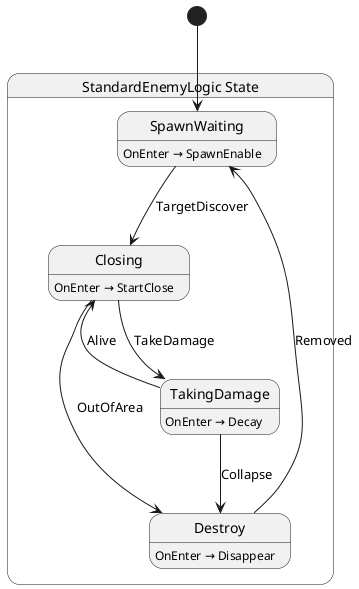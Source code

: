 @startuml StandardEnemyLogic
state "StandardEnemyLogic State" as EternalJourney_Enemy_Abstract_State_StandardEnemyLogic_State {
  state "SpawnWaiting" as EternalJourney_Enemy_Abstract_State_StandardEnemyLogic_State_SpawnWaiting
  state "Closing" as EternalJourney_Enemy_Abstract_State_StandardEnemyLogic_State_Closing
  state "TakingDamage" as EternalJourney_Enemy_Abstract_State_StandardEnemyLogic_State_TakingDamage
  state "Destroy" as EternalJourney_Enemy_Abstract_State_StandardEnemyLogic_State_Destroy
}

EternalJourney_Enemy_Abstract_State_StandardEnemyLogic_State_Closing --> EternalJourney_Enemy_Abstract_State_StandardEnemyLogic_State_Destroy : OutOfArea
EternalJourney_Enemy_Abstract_State_StandardEnemyLogic_State_Closing --> EternalJourney_Enemy_Abstract_State_StandardEnemyLogic_State_TakingDamage : TakeDamage
EternalJourney_Enemy_Abstract_State_StandardEnemyLogic_State_Destroy --> EternalJourney_Enemy_Abstract_State_StandardEnemyLogic_State_SpawnWaiting : Removed
EternalJourney_Enemy_Abstract_State_StandardEnemyLogic_State_SpawnWaiting --> EternalJourney_Enemy_Abstract_State_StandardEnemyLogic_State_Closing : TargetDiscover
EternalJourney_Enemy_Abstract_State_StandardEnemyLogic_State_TakingDamage --> EternalJourney_Enemy_Abstract_State_StandardEnemyLogic_State_Closing : Alive
EternalJourney_Enemy_Abstract_State_StandardEnemyLogic_State_TakingDamage --> EternalJourney_Enemy_Abstract_State_StandardEnemyLogic_State_Destroy : Collapse

EternalJourney_Enemy_Abstract_State_StandardEnemyLogic_State_Closing : OnEnter → StartClose
EternalJourney_Enemy_Abstract_State_StandardEnemyLogic_State_Destroy : OnEnter → Disappear
EternalJourney_Enemy_Abstract_State_StandardEnemyLogic_State_SpawnWaiting : OnEnter → SpawnEnable
EternalJourney_Enemy_Abstract_State_StandardEnemyLogic_State_TakingDamage : OnEnter → Decay

[*] --> EternalJourney_Enemy_Abstract_State_StandardEnemyLogic_State_SpawnWaiting
@enduml